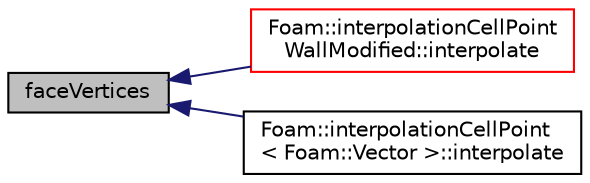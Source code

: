 digraph "faceVertices"
{
  bgcolor="transparent";
  edge [fontname="Helvetica",fontsize="10",labelfontname="Helvetica",labelfontsize="10"];
  node [fontname="Helvetica",fontsize="10",shape=record];
  rankdir="LR";
  Node199 [label="faceVertices",height=0.2,width=0.4,color="black", fillcolor="grey75", style="filled", fontcolor="black"];
  Node199 -> Node200 [dir="back",color="midnightblue",fontsize="10",style="solid",fontname="Helvetica"];
  Node200 [label="Foam::interpolationCellPoint\lWallModified::interpolate",height=0.2,width=0.4,color="red",URL="$a23765.html#a16b09afb830d0589f019bb7c4b6b11f3",tooltip="Interpolate field for the given cellPointWeight. "];
  Node199 -> Node202 [dir="back",color="midnightblue",fontsize="10",style="solid",fontname="Helvetica"];
  Node202 [label="Foam::interpolationCellPoint\l\< Foam::Vector \>::interpolate",height=0.2,width=0.4,color="black",URL="$a23753.html#a220a48bd7fa710760bbef84f28a7b67f",tooltip="Interpolate field for the given cellPointWeight. "];
}
